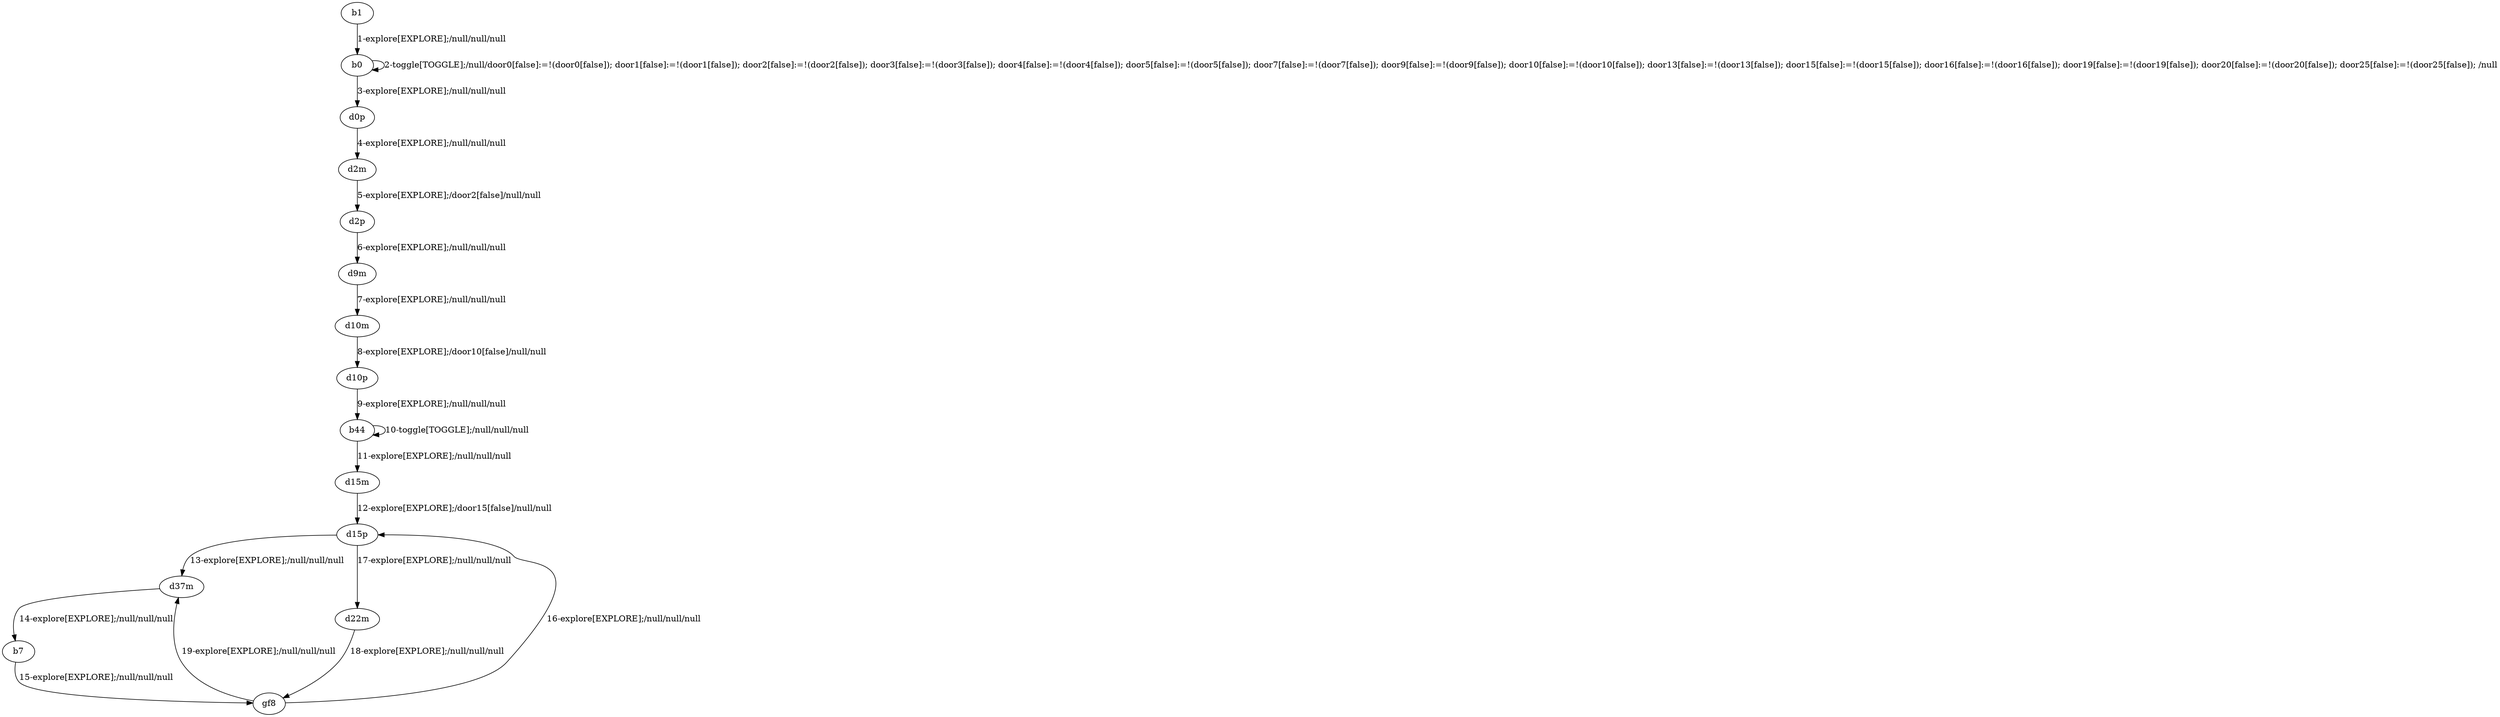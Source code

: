 # Total number of goals covered by this test: 2
# gf8 --> d37m
# d22m --> gf8

digraph g {
"b1" -> "b0" [label = "1-explore[EXPLORE];/null/null/null"];
"b0" -> "b0" [label = "2-toggle[TOGGLE];/null/door0[false]:=!(door0[false]); door1[false]:=!(door1[false]); door2[false]:=!(door2[false]); door3[false]:=!(door3[false]); door4[false]:=!(door4[false]); door5[false]:=!(door5[false]); door7[false]:=!(door7[false]); door9[false]:=!(door9[false]); door10[false]:=!(door10[false]); door13[false]:=!(door13[false]); door15[false]:=!(door15[false]); door16[false]:=!(door16[false]); door19[false]:=!(door19[false]); door20[false]:=!(door20[false]); door25[false]:=!(door25[false]); /null"];
"b0" -> "d0p" [label = "3-explore[EXPLORE];/null/null/null"];
"d0p" -> "d2m" [label = "4-explore[EXPLORE];/null/null/null"];
"d2m" -> "d2p" [label = "5-explore[EXPLORE];/door2[false]/null/null"];
"d2p" -> "d9m" [label = "6-explore[EXPLORE];/null/null/null"];
"d9m" -> "d10m" [label = "7-explore[EXPLORE];/null/null/null"];
"d10m" -> "d10p" [label = "8-explore[EXPLORE];/door10[false]/null/null"];
"d10p" -> "b44" [label = "9-explore[EXPLORE];/null/null/null"];
"b44" -> "b44" [label = "10-toggle[TOGGLE];/null/null/null"];
"b44" -> "d15m" [label = "11-explore[EXPLORE];/null/null/null"];
"d15m" -> "d15p" [label = "12-explore[EXPLORE];/door15[false]/null/null"];
"d15p" -> "d37m" [label = "13-explore[EXPLORE];/null/null/null"];
"d37m" -> "b7" [label = "14-explore[EXPLORE];/null/null/null"];
"b7" -> "gf8" [label = "15-explore[EXPLORE];/null/null/null"];
"gf8" -> "d15p" [label = "16-explore[EXPLORE];/null/null/null"];
"d15p" -> "d22m" [label = "17-explore[EXPLORE];/null/null/null"];
"d22m" -> "gf8" [label = "18-explore[EXPLORE];/null/null/null"];
"gf8" -> "d37m" [label = "19-explore[EXPLORE];/null/null/null"];
}